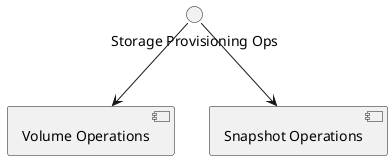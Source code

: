 @startuml
interface "Storage Provisioning Ops" as sciface
component "Volume Operations" as scvolops
component "Snapshot Operations" as scsnapops
sciface -down-> scvolops
sciface -down-> scsnapops

!ifdef VERBOSE
component "Snapshot Async Workers" as scsnapworkers
component "Volume Async Workers" as scvolworkers
component "Snapshot Async Workers" as scvolworkers
component "SC Service State" as scstate
scvolops -right-> scstate
scsnapops -left-> scstate
scvolworkers -up-> scstate
scsnapworkers -up-> scstate
scvolops .down.> scvolworkers
scsnapops .down.> scsnapworkers
!endif
@enduml